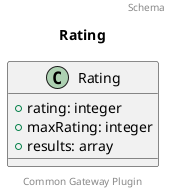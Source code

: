 @startuml
title: Rating
footer: Common Gateway Plugin
header: Schema

class Rating {
  + rating: integer
  + maxRating: integer
  + results: array
}
@enduml
